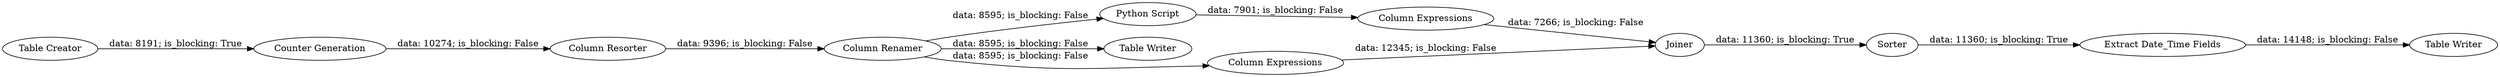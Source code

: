 digraph {
	"3487462591482983752_371" [label="Table Creator"]
	"3487462591482983752_373" [label="Column Renamer"]
	"3487462591482983752_374" [label="Python Script"]
	"3487462591482983752_383" [label="Table Writer"]
	"3487462591482983752_372" [label="Counter Generation"]
	"3487462591482983752_375" [label=Joiner]
	"3487462591482983752_378" [label="Column Expressions"]
	"3487462591482983752_380" [label="Column Expressions"]
	"3487462591482983752_376" [label=Sorter]
	"3487462591482983752_382" [label="Table Writer"]
	"3487462591482983752_381" [label="Extract Date_Time Fields"]
	"3487462591482983752_377" [label="Column Resorter"]
	"3487462591482983752_373" -> "3487462591482983752_383" [label="data: 8595; is_blocking: False"]
	"3487462591482983752_373" -> "3487462591482983752_374" [label="data: 8595; is_blocking: False"]
	"3487462591482983752_371" -> "3487462591482983752_372" [label="data: 8191; is_blocking: True"]
	"3487462591482983752_375" -> "3487462591482983752_376" [label="data: 11360; is_blocking: True"]
	"3487462591482983752_377" -> "3487462591482983752_373" [label="data: 9396; is_blocking: False"]
	"3487462591482983752_376" -> "3487462591482983752_381" [label="data: 11360; is_blocking: True"]
	"3487462591482983752_374" -> "3487462591482983752_380" [label="data: 7901; is_blocking: False"]
	"3487462591482983752_373" -> "3487462591482983752_378" [label="data: 8595; is_blocking: False"]
	"3487462591482983752_380" -> "3487462591482983752_375" [label="data: 7266; is_blocking: False"]
	"3487462591482983752_372" -> "3487462591482983752_377" [label="data: 10274; is_blocking: False"]
	"3487462591482983752_378" -> "3487462591482983752_375" [label="data: 12345; is_blocking: False"]
	"3487462591482983752_381" -> "3487462591482983752_382" [label="data: 14148; is_blocking: False"]
	rankdir=LR
}
